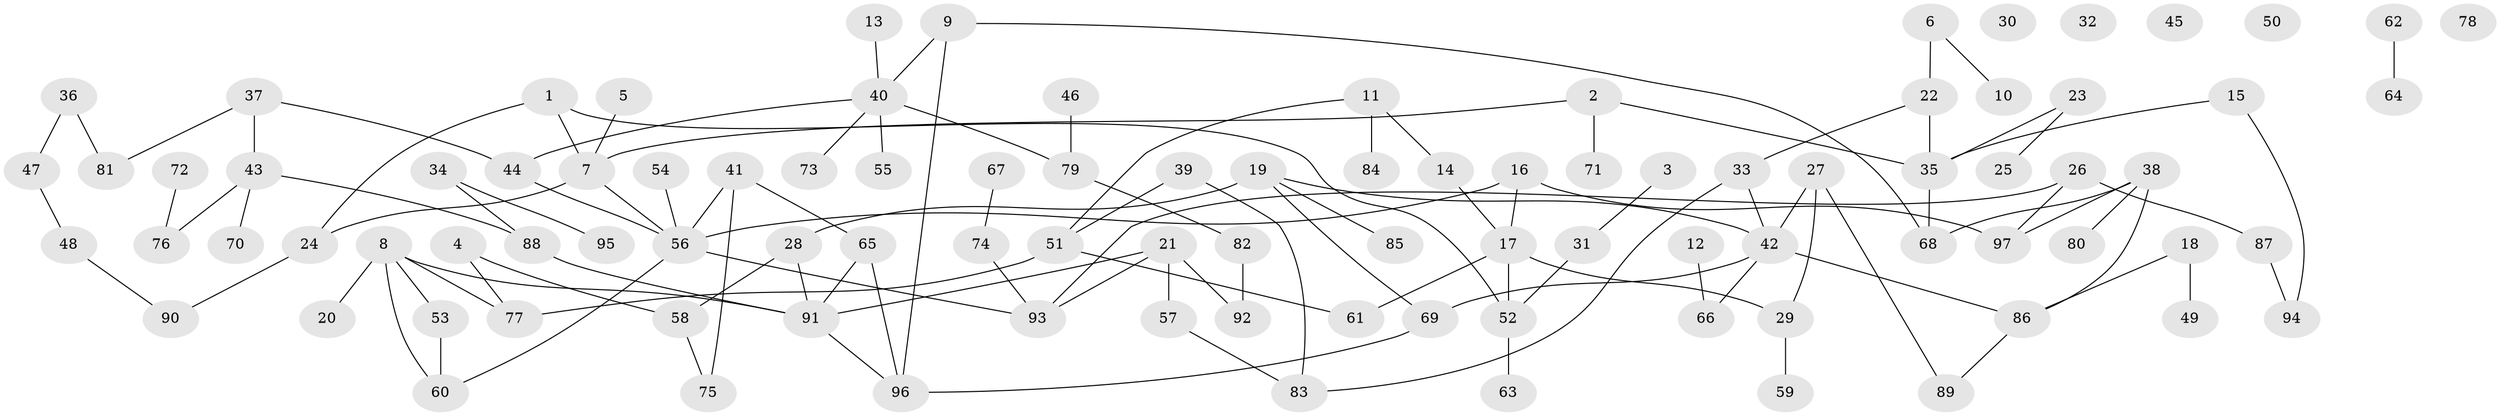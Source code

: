 // coarse degree distribution, {1: 0.29850746268656714, 4: 0.19402985074626866, 2: 0.2537313432835821, 3: 0.08955223880597014, 0: 0.07462686567164178, 7: 0.029850746268656716, 5: 0.05970149253731343}
// Generated by graph-tools (version 1.1) at 2025/43/03/04/25 21:43:03]
// undirected, 97 vertices, 116 edges
graph export_dot {
graph [start="1"]
  node [color=gray90,style=filled];
  1;
  2;
  3;
  4;
  5;
  6;
  7;
  8;
  9;
  10;
  11;
  12;
  13;
  14;
  15;
  16;
  17;
  18;
  19;
  20;
  21;
  22;
  23;
  24;
  25;
  26;
  27;
  28;
  29;
  30;
  31;
  32;
  33;
  34;
  35;
  36;
  37;
  38;
  39;
  40;
  41;
  42;
  43;
  44;
  45;
  46;
  47;
  48;
  49;
  50;
  51;
  52;
  53;
  54;
  55;
  56;
  57;
  58;
  59;
  60;
  61;
  62;
  63;
  64;
  65;
  66;
  67;
  68;
  69;
  70;
  71;
  72;
  73;
  74;
  75;
  76;
  77;
  78;
  79;
  80;
  81;
  82;
  83;
  84;
  85;
  86;
  87;
  88;
  89;
  90;
  91;
  92;
  93;
  94;
  95;
  96;
  97;
  1 -- 7;
  1 -- 24;
  1 -- 52;
  2 -- 7;
  2 -- 35;
  2 -- 71;
  3 -- 31;
  4 -- 58;
  4 -- 77;
  5 -- 7;
  6 -- 10;
  6 -- 22;
  7 -- 24;
  7 -- 56;
  8 -- 20;
  8 -- 53;
  8 -- 60;
  8 -- 77;
  8 -- 91;
  9 -- 40;
  9 -- 68;
  9 -- 96;
  11 -- 14;
  11 -- 51;
  11 -- 84;
  12 -- 66;
  13 -- 40;
  14 -- 17;
  15 -- 35;
  15 -- 94;
  16 -- 17;
  16 -- 56;
  16 -- 97;
  17 -- 29;
  17 -- 52;
  17 -- 61;
  18 -- 49;
  18 -- 86;
  19 -- 28;
  19 -- 42;
  19 -- 69;
  19 -- 85;
  21 -- 57;
  21 -- 91;
  21 -- 92;
  21 -- 93;
  22 -- 33;
  22 -- 35;
  23 -- 25;
  23 -- 35;
  24 -- 90;
  26 -- 87;
  26 -- 93;
  26 -- 97;
  27 -- 29;
  27 -- 42;
  27 -- 89;
  28 -- 58;
  28 -- 91;
  29 -- 59;
  31 -- 52;
  33 -- 42;
  33 -- 83;
  34 -- 88;
  34 -- 95;
  35 -- 68;
  36 -- 47;
  36 -- 81;
  37 -- 43;
  37 -- 44;
  37 -- 81;
  38 -- 68;
  38 -- 80;
  38 -- 86;
  38 -- 97;
  39 -- 51;
  39 -- 83;
  40 -- 44;
  40 -- 55;
  40 -- 73;
  40 -- 79;
  41 -- 56;
  41 -- 65;
  41 -- 75;
  42 -- 66;
  42 -- 69;
  42 -- 86;
  43 -- 70;
  43 -- 76;
  43 -- 88;
  44 -- 56;
  46 -- 79;
  47 -- 48;
  48 -- 90;
  51 -- 61;
  51 -- 77;
  52 -- 63;
  53 -- 60;
  54 -- 56;
  56 -- 60;
  56 -- 93;
  57 -- 83;
  58 -- 75;
  62 -- 64;
  65 -- 91;
  65 -- 96;
  67 -- 74;
  69 -- 96;
  72 -- 76;
  74 -- 93;
  79 -- 82;
  82 -- 92;
  86 -- 89;
  87 -- 94;
  88 -- 91;
  91 -- 96;
}
